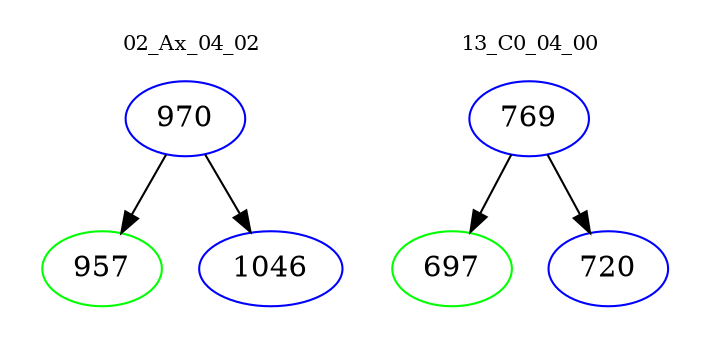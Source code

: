 digraph{
subgraph cluster_0 {
color = white
label = "02_Ax_04_02";
fontsize=10;
T0_970 [label="970", color="blue"]
T0_970 -> T0_957 [color="black"]
T0_957 [label="957", color="green"]
T0_970 -> T0_1046 [color="black"]
T0_1046 [label="1046", color="blue"]
}
subgraph cluster_1 {
color = white
label = "13_C0_04_00";
fontsize=10;
T1_769 [label="769", color="blue"]
T1_769 -> T1_697 [color="black"]
T1_697 [label="697", color="green"]
T1_769 -> T1_720 [color="black"]
T1_720 [label="720", color="blue"]
}
}
